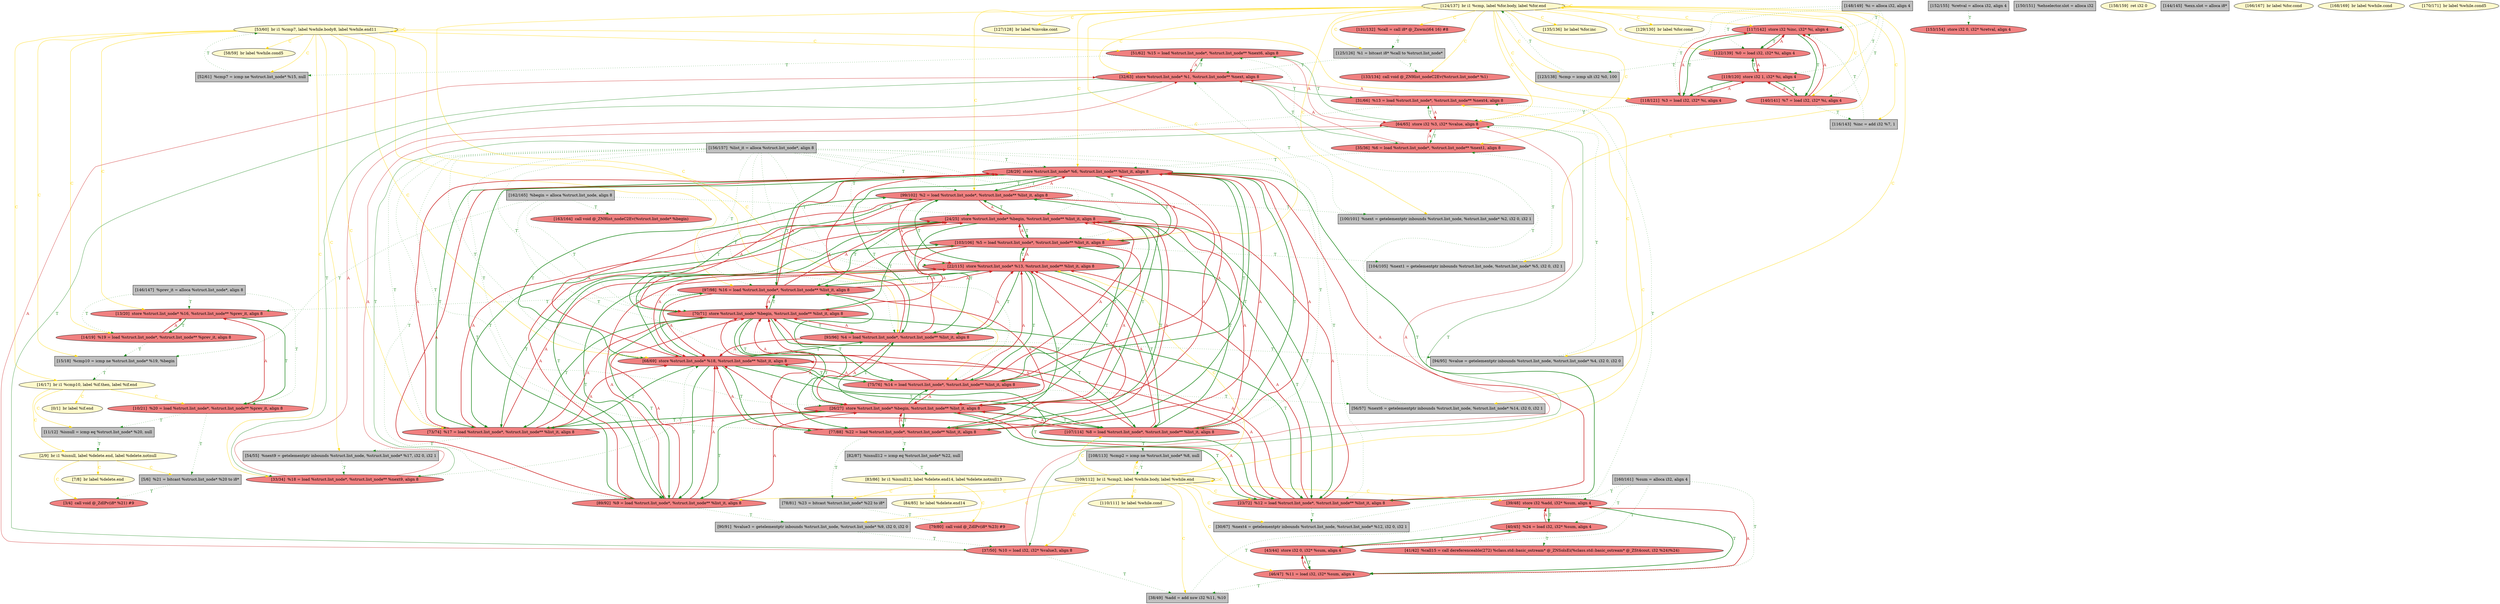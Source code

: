 
digraph G {


node183 [fillcolor=lemonchiffon,label="[53/60]  br i1 %cmp7, label %while.body8, label %while.end11",shape=ellipse,style=filled ]
node180 [fillcolor=lightcoral,label="[51/62]  %15 = load %struct.list_node*, %struct.list_node** %next6, align 8",shape=ellipse,style=filled ]
node132 [fillcolor=lightcoral,label="[32/63]  store %struct.list_node* %1, %struct.list_node** %next, align 8",shape=ellipse,style=filled ]
node160 [fillcolor=lightcoral,label="[119/120]  store i32 1, i32* %i, align 4",shape=ellipse,style=filled ]
node167 [fillcolor=lightcoral,label="[43/44]  store i32 0, i32* %sum, align 4",shape=ellipse,style=filled ]
node127 [fillcolor=grey,label="[156/157]  %list_it = alloca %struct.list_node*, align 8",shape=rectangle,style=filled ]
node104 [fillcolor=grey,label="[15/18]  %cmp10 = icmp ne %struct.list_node* %19, %begin",shape=rectangle,style=filled ]
node166 [fillcolor=lemonchiffon,label="[124/137]  br i1 %cmp, label %for.body, label %for.end",shape=ellipse,style=filled ]
node161 [fillcolor=lightcoral,label="[99/102]  %2 = load %struct.list_node*, %struct.list_node** %list_it, align 8",shape=ellipse,style=filled ]
node125 [fillcolor=grey,label="[152/155]  %retval = alloca i32, align 4",shape=rectangle,style=filled ]
node124 [fillcolor=lemonchiffon,label="[83/86]  br i1 %isnull12, label %delete.end14, label %delete.notnull13",shape=ellipse,style=filled ]
node138 [fillcolor=lightcoral,label="[133/134]  call void @_ZN9list_nodeC2Ev(%struct.list_node* %1)",shape=ellipse,style=filled ]
node119 [fillcolor=lightcoral,label="[33/34]  %18 = load %struct.list_node*, %struct.list_node** %next9, align 8",shape=ellipse,style=filled ]
node177 [fillcolor=lemonchiffon,label="[127/128]  br label %invoke.cont",shape=ellipse,style=filled ]
node118 [fillcolor=grey,label="[125/126]  %1 = bitcast i8* %call to %struct.list_node*",shape=rectangle,style=filled ]
node155 [fillcolor=lightcoral,label="[39/48]  store i32 %add, i32* %sum, align 4",shape=ellipse,style=filled ]
node115 [fillcolor=lightcoral,label="[131/132]  %call = call i8* @_Znwm(i64 16) #8",shape=ellipse,style=filled ]
node126 [fillcolor=lightcoral,label="[40/45]  %24 = load i32, i32* %sum, align 4",shape=ellipse,style=filled ]
node102 [fillcolor=lightcoral,label="[37/50]  %10 = load i32, i32* %value3, align 8",shape=ellipse,style=filled ]
node108 [fillcolor=lightcoral,label="[117/142]  store i32 %inc, i32* %i, align 4",shape=ellipse,style=filled ]
node110 [fillcolor=lightcoral,label="[24/25]  store %struct.list_node* %begin, %struct.list_node** %list_it, align 8",shape=ellipse,style=filled ]
node120 [fillcolor=grey,label="[150/151]  %ehselector.slot = alloca i32",shape=rectangle,style=filled ]
node100 [fillcolor=lightcoral,label="[10/21]  %20 = load %struct.list_node*, %struct.list_node** %prev_it, align 8",shape=ellipse,style=filled ]
node101 [fillcolor=lightcoral,label="[22/115]  store %struct.list_node* %13, %struct.list_node** %list_it, align 8",shape=ellipse,style=filled ]
node117 [fillcolor=grey,label="[90/91]  %value3 = getelementptr inbounds %struct.list_node, %struct.list_node* %9, i32 0, i32 0",shape=rectangle,style=filled ]
node154 [fillcolor=lightcoral,label="[122/139]  %0 = load i32, i32* %i, align 4",shape=ellipse,style=filled ]
node98 [fillcolor=lemonchiffon,label="[0/1]  br label %if.end",shape=ellipse,style=filled ]
node175 [fillcolor=lightcoral,label="[26/27]  store %struct.list_node* %begin, %struct.list_node** %list_it, align 8",shape=ellipse,style=filled ]
node133 [fillcolor=lemonchiffon,label="[158/159]  ret i32 0",shape=ellipse,style=filled ]
node158 [fillcolor=lemonchiffon,label="[58/59]  br label %while.cond5",shape=ellipse,style=filled ]
node99 [fillcolor=lemonchiffon,label="[2/9]  br i1 %isnull, label %delete.end, label %delete.notnull",shape=ellipse,style=filled ]
node111 [fillcolor=lightcoral,label="[140/141]  %7 = load i32, i32* %i, align 4",shape=ellipse,style=filled ]
node131 [fillcolor=lemonchiffon,label="[84/85]  br label %delete.end14",shape=ellipse,style=filled ]
node182 [fillcolor=lightcoral,label="[46/47]  %11 = load i32, i32* %sum, align 4",shape=ellipse,style=filled ]
node149 [fillcolor=lightcoral,label="[3/4]  call void @_ZdlPv(i8* %21) #9",shape=ellipse,style=filled ]
node105 [fillcolor=grey,label="[116/143]  %inc = add i32 %7, 1",shape=rectangle,style=filled ]
node128 [fillcolor=grey,label="[78/81]  %23 = bitcast %struct.list_node* %22 to i8*",shape=rectangle,style=filled ]
node107 [fillcolor=grey,label="[144/145]  %exn.slot = alloca i8*",shape=rectangle,style=filled ]
node130 [fillcolor=lightcoral,label="[79/80]  call void @_ZdlPv(i8* %23) #9",shape=ellipse,style=filled ]
node170 [fillcolor=grey,label="[30/67]  %next4 = getelementptr inbounds %struct.list_node, %struct.list_node* %12, i32 0, i32 1",shape=rectangle,style=filled ]
node123 [fillcolor=grey,label="[82/87]  %isnull12 = icmp eq %struct.list_node* %22, null",shape=rectangle,style=filled ]
node153 [fillcolor=lightcoral,label="[163/164]  call void @_ZN9list_nodeC2Ev(%struct.list_node* %begin)",shape=ellipse,style=filled ]
node121 [fillcolor=grey,label="[94/95]  %value = getelementptr inbounds %struct.list_node, %struct.list_node* %4, i32 0, i32 0",shape=rectangle,style=filled ]
node173 [fillcolor=lightcoral,label="[28/29]  store %struct.list_node* %6, %struct.list_node** %list_it, align 8",shape=ellipse,style=filled ]
node103 [fillcolor=grey,label="[54/55]  %next9 = getelementptr inbounds %struct.list_node, %struct.list_node* %17, i32 0, i32 1",shape=rectangle,style=filled ]
node157 [fillcolor=lemonchiffon,label="[166/167]  br label %for.cond",shape=ellipse,style=filled ]
node168 [fillcolor=lightcoral,label="[41/42]  %call15 = call dereferenceable(272) %class.std::basic_ostream* @_ZNSolsEi(%class.std::basic_ostream* @_ZSt4cout, i32 %24)%24)",shape=ellipse,style=filled ]
node112 [fillcolor=lightcoral,label="[118/121]  %3 = load i32, i32* %i, align 4",shape=ellipse,style=filled ]
node181 [fillcolor=grey,label="[52/61]  %cmp7 = icmp ne %struct.list_node* %15, null",shape=rectangle,style=filled ]
node106 [fillcolor=lightcoral,label="[14/19]  %19 = load %struct.list_node*, %struct.list_node** %prev_it, align 8",shape=ellipse,style=filled ]
node179 [fillcolor=lemonchiffon,label="[7/8]  br label %delete.end",shape=ellipse,style=filled ]
node134 [fillcolor=lightcoral,label="[23/72]  %12 = load %struct.list_node*, %struct.list_node** %list_it, align 8",shape=ellipse,style=filled ]
node113 [fillcolor=grey,label="[56/57]  %next6 = getelementptr inbounds %struct.list_node, %struct.list_node* %14, i32 0, i32 1",shape=rectangle,style=filled ]
node165 [fillcolor=lightcoral,label="[73/74]  %17 = load %struct.list_node*, %struct.list_node** %list_it, align 8",shape=ellipse,style=filled ]
node135 [fillcolor=lightcoral,label="[64/65]  store i32 %3, i32* %value, align 8",shape=ellipse,style=filled ]
node163 [fillcolor=lemonchiffon,label="[168/169]  br label %while.cond",shape=ellipse,style=filled ]
node136 [fillcolor=grey,label="[100/101]  %next = getelementptr inbounds %struct.list_node, %struct.list_node* %2, i32 0, i32 1",shape=rectangle,style=filled ]
node114 [fillcolor=grey,label="[148/149]  %i = alloca i32, align 4",shape=rectangle,style=filled ]
node137 [fillcolor=lightcoral,label="[68/69]  store %struct.list_node* %18, %struct.list_node** %list_it, align 8",shape=ellipse,style=filled ]
node140 [fillcolor=lemonchiffon,label="[16/17]  br i1 %cmp10, label %if.then, label %if.end",shape=ellipse,style=filled ]
node141 [fillcolor=lemonchiffon,label="[135/136]  br label %for.inc",shape=ellipse,style=filled ]
node139 [fillcolor=lightcoral,label="[35/36]  %6 = load %struct.list_node*, %struct.list_node** %next1, align 8",shape=ellipse,style=filled ]
node142 [fillcolor=lightcoral,label="[89/92]  %9 = load %struct.list_node*, %struct.list_node** %list_it, align 8",shape=ellipse,style=filled ]
node162 [fillcolor=lightcoral,label="[77/88]  %22 = load %struct.list_node*, %struct.list_node** %list_it, align 8",shape=ellipse,style=filled ]
node143 [fillcolor=lightcoral,label="[107/114]  %8 = load %struct.list_node*, %struct.list_node** %list_it, align 8",shape=ellipse,style=filled ]
node144 [fillcolor=lightcoral,label="[75/76]  %14 = load %struct.list_node*, %struct.list_node** %list_it, align 8",shape=ellipse,style=filled ]
node145 [fillcolor=lightcoral,label="[93/96]  %4 = load %struct.list_node*, %struct.list_node** %list_it, align 8",shape=ellipse,style=filled ]
node129 [fillcolor=lightcoral,label="[97/98]  %16 = load %struct.list_node*, %struct.list_node** %list_it, align 8",shape=ellipse,style=filled ]
node146 [fillcolor=lemonchiffon,label="[129/130]  br label %for.cond",shape=ellipse,style=filled ]
node147 [fillcolor=lemonchiffon,label="[109/112]  br i1 %cmp2, label %while.body, label %while.end",shape=ellipse,style=filled ]
node148 [fillcolor=grey,label="[160/161]  %sum = alloca i32, align 4",shape=rectangle,style=filled ]
node116 [fillcolor=grey,label="[123/138]  %cmp = icmp ult i32 %0, 100",shape=rectangle,style=filled ]
node172 [fillcolor=lightcoral,label="[31/66]  %13 = load %struct.list_node*, %struct.list_node** %next4, align 8",shape=ellipse,style=filled ]
node150 [fillcolor=grey,label="[162/165]  %begin = alloca %struct.list_node, align 8",shape=rectangle,style=filled ]
node122 [fillcolor=grey,label="[5/6]  %21 = bitcast %struct.list_node* %20 to i8*",shape=rectangle,style=filled ]
node109 [fillcolor=grey,label="[146/147]  %prev_it = alloca %struct.list_node*, align 8",shape=rectangle,style=filled ]
node151 [fillcolor=lightcoral,label="[70/71]  store %struct.list_node* %begin, %struct.list_node** %list_it, align 8",shape=ellipse,style=filled ]
node156 [fillcolor=lightcoral,label="[153/154]  store i32 0, i32* %retval, align 4",shape=ellipse,style=filled ]
node178 [fillcolor=lemonchiffon,label="[170/171]  br label %while.cond5",shape=ellipse,style=filled ]
node152 [fillcolor=lightcoral,label="[103/106]  %5 = load %struct.list_node*, %struct.list_node** %list_it, align 8",shape=ellipse,style=filled ]
node159 [fillcolor=grey,label="[104/105]  %next1 = getelementptr inbounds %struct.list_node, %struct.list_node* %5, i32 0, i32 1",shape=rectangle,style=filled ]
node164 [fillcolor=lemonchiffon,label="[110/111]  br label %while.cond",shape=ellipse,style=filled ]
node176 [fillcolor=lightcoral,label="[13/20]  store %struct.list_node* %16, %struct.list_node** %prev_it, align 8",shape=ellipse,style=filled ]
node174 [fillcolor=grey,label="[11/12]  %isnull = icmp eq %struct.list_node* %20, null",shape=rectangle,style=filled ]
node169 [fillcolor=grey,label="[108/113]  %cmp2 = icmp ne %struct.list_node* %8, null",shape=rectangle,style=filled ]
node171 [fillcolor=grey,label="[38/49]  %add = add nsw i32 %11, %10",shape=rectangle,style=filled ]

node110->node145 [style=solid,color=forestgreen,label="T",penwidth=2.0,fontcolor=forestgreen ]
node139->node135 [style=solid,color=firebrick3,label="A",penwidth=1.0,fontcolor=firebrick3 ]
node135->node139 [style=solid,color=forestgreen,label="T",penwidth=1.0,fontcolor=forestgreen ]
node114->node111 [style=dotted,color=forestgreen,label="T",penwidth=1.0,fontcolor=forestgreen ]
node151->node161 [style=solid,color=forestgreen,label="T",penwidth=2.0,fontcolor=forestgreen ]
node161->node151 [style=solid,color=firebrick3,label="A",penwidth=2.0,fontcolor=firebrick3 ]
node126->node155 [style=solid,color=firebrick3,label="A",penwidth=2.0,fontcolor=firebrick3 ]
node145->node110 [style=solid,color=firebrick3,label="A",penwidth=2.0,fontcolor=firebrick3 ]
node180->node181 [style=dotted,color=forestgreen,label="T",penwidth=1.0,fontcolor=forestgreen ]
node175->node165 [style=solid,color=forestgreen,label="T",penwidth=2.0,fontcolor=forestgreen ]
node165->node175 [style=solid,color=firebrick3,label="A",penwidth=2.0,fontcolor=firebrick3 ]
node140->node174 [color=gold,label="C",fontcolor=gold ]
node137->node161 [style=solid,color=forestgreen,label="T",penwidth=2.0,fontcolor=forestgreen ]
node155->node126 [style=solid,color=forestgreen,label="T",penwidth=2.0,fontcolor=forestgreen ]
node166->node145 [color=gold,label="C",fontcolor=gold ]
node108->node112 [style=solid,color=forestgreen,label="T",penwidth=2.0,fontcolor=forestgreen ]
node172->node101 [style=dotted,color=forestgreen,label="T",penwidth=1.0,fontcolor=forestgreen ]
node108->node154 [style=solid,color=forestgreen,label="T",penwidth=2.0,fontcolor=forestgreen ]
node143->node151 [style=solid,color=firebrick3,label="A",penwidth=2.0,fontcolor=firebrick3 ]
node166->node112 [color=gold,label="C",fontcolor=gold ]
node134->node101 [style=solid,color=firebrick3,label="A",penwidth=2.0,fontcolor=firebrick3 ]
node101->node134 [style=solid,color=forestgreen,label="T",penwidth=2.0,fontcolor=forestgreen ]
node119->node132 [style=solid,color=firebrick3,label="A",penwidth=1.0,fontcolor=firebrick3 ]
node135->node102 [style=solid,color=forestgreen,label="T",penwidth=1.0,fontcolor=forestgreen ]
node102->node135 [style=solid,color=firebrick3,label="A",penwidth=1.0,fontcolor=firebrick3 ]
node142->node101 [style=solid,color=firebrick3,label="A",penwidth=2.0,fontcolor=firebrick3 ]
node144->node175 [style=solid,color=firebrick3,label="A",penwidth=2.0,fontcolor=firebrick3 ]
node162->node175 [style=solid,color=firebrick3,label="A",penwidth=2.0,fontcolor=firebrick3 ]
node137->node144 [style=solid,color=forestgreen,label="T",penwidth=2.0,fontcolor=forestgreen ]
node151->node144 [style=solid,color=forestgreen,label="T",penwidth=2.0,fontcolor=forestgreen ]
node129->node137 [style=solid,color=firebrick3,label="A",penwidth=2.0,fontcolor=firebrick3 ]
node106->node176 [style=solid,color=firebrick3,label="A",penwidth=2.0,fontcolor=firebrick3 ]
node144->node113 [style=dotted,color=forestgreen,label="T",penwidth=1.0,fontcolor=forestgreen ]
node137->node162 [style=solid,color=forestgreen,label="T",penwidth=2.0,fontcolor=forestgreen ]
node145->node151 [style=solid,color=firebrick3,label="A",penwidth=2.0,fontcolor=firebrick3 ]
node116->node166 [style=dotted,color=forestgreen,label="T",penwidth=1.0,fontcolor=forestgreen ]
node166->node116 [color=gold,label="C",fontcolor=gold ]
node110->node161 [style=solid,color=forestgreen,label="T",penwidth=2.0,fontcolor=forestgreen ]
node127->node165 [style=dotted,color=forestgreen,label="T",penwidth=1.0,fontcolor=forestgreen ]
node101->node162 [style=solid,color=forestgreen,label="T",penwidth=2.0,fontcolor=forestgreen ]
node162->node101 [style=solid,color=firebrick3,label="A",penwidth=2.0,fontcolor=firebrick3 ]
node171->node155 [style=dotted,color=forestgreen,label="T",penwidth=1.0,fontcolor=forestgreen ]
node137->node129 [style=solid,color=forestgreen,label="T",penwidth=2.0,fontcolor=forestgreen ]
node161->node136 [style=dotted,color=forestgreen,label="T",penwidth=1.0,fontcolor=forestgreen ]
node152->node159 [style=dotted,color=forestgreen,label="T",penwidth=1.0,fontcolor=forestgreen ]
node103->node119 [style=dotted,color=forestgreen,label="T",penwidth=1.0,fontcolor=forestgreen ]
node125->node156 [style=dotted,color=forestgreen,label="T",penwidth=1.0,fontcolor=forestgreen ]
node181->node183 [style=dotted,color=forestgreen,label="T",penwidth=1.0,fontcolor=forestgreen ]
node169->node147 [style=dotted,color=forestgreen,label="T",penwidth=1.0,fontcolor=forestgreen ]
node143->node110 [style=solid,color=firebrick3,label="A",penwidth=2.0,fontcolor=firebrick3 ]
node166->node161 [color=gold,label="C",fontcolor=gold ]
node147->node169 [color=gold,label="C",fontcolor=gold ]
node182->node155 [style=solid,color=firebrick3,label="A",penwidth=2.0,fontcolor=firebrick3 ]
node155->node182 [style=solid,color=forestgreen,label="T",penwidth=2.0,fontcolor=forestgreen ]
node106->node104 [style=dotted,color=forestgreen,label="T",penwidth=1.0,fontcolor=forestgreen ]
node113->node180 [style=dotted,color=forestgreen,label="T",penwidth=1.0,fontcolor=forestgreen ]
node162->node123 [style=dotted,color=forestgreen,label="T",penwidth=1.0,fontcolor=forestgreen ]
node174->node99 [style=dotted,color=forestgreen,label="T",penwidth=1.0,fontcolor=forestgreen ]
node127->node142 [style=dotted,color=forestgreen,label="T",penwidth=1.0,fontcolor=forestgreen ]
node129->node176 [style=dotted,color=forestgreen,label="T",penwidth=1.0,fontcolor=forestgreen ]
node129->node173 [style=solid,color=firebrick3,label="A",penwidth=2.0,fontcolor=firebrick3 ]
node134->node170 [style=dotted,color=forestgreen,label="T",penwidth=1.0,fontcolor=forestgreen ]
node111->node160 [style=solid,color=firebrick3,label="A",penwidth=2.0,fontcolor=firebrick3 ]
node147->node117 [color=gold,label="C",fontcolor=gold ]
node100->node174 [style=dotted,color=forestgreen,label="T",penwidth=1.0,fontcolor=forestgreen ]
node175->node134 [style=solid,color=forestgreen,label="T",penwidth=2.0,fontcolor=forestgreen ]
node145->node175 [style=solid,color=firebrick3,label="A",penwidth=2.0,fontcolor=firebrick3 ]
node117->node102 [style=dotted,color=forestgreen,label="T",penwidth=1.0,fontcolor=forestgreen ]
node112->node160 [style=solid,color=firebrick3,label="A",penwidth=2.0,fontcolor=firebrick3 ]
node160->node112 [style=solid,color=forestgreen,label="T",penwidth=2.0,fontcolor=forestgreen ]
node121->node135 [style=dotted,color=forestgreen,label="T",penwidth=1.0,fontcolor=forestgreen ]
node123->node124 [style=dotted,color=forestgreen,label="T",penwidth=1.0,fontcolor=forestgreen ]
node127->node162 [style=dotted,color=forestgreen,label="T",penwidth=1.0,fontcolor=forestgreen ]
node129->node175 [style=solid,color=firebrick3,label="A",penwidth=2.0,fontcolor=firebrick3 ]
node148->node126 [style=dotted,color=forestgreen,label="T",penwidth=1.0,fontcolor=forestgreen ]
node161->node101 [style=solid,color=firebrick3,label="A",penwidth=2.0,fontcolor=firebrick3 ]
node162->node137 [style=solid,color=firebrick3,label="A",penwidth=2.0,fontcolor=firebrick3 ]
node166->node159 [color=gold,label="C",fontcolor=gold ]
node129->node151 [style=solid,color=firebrick3,label="A",penwidth=2.0,fontcolor=firebrick3 ]
node166->node115 [color=gold,label="C",fontcolor=gold ]
node173->node143 [style=solid,color=forestgreen,label="T",penwidth=2.0,fontcolor=forestgreen ]
node154->node160 [style=solid,color=firebrick3,label="A",penwidth=2.0,fontcolor=firebrick3 ]
node135->node172 [style=solid,color=forestgreen,label="T",penwidth=1.0,fontcolor=forestgreen ]
node110->node162 [style=solid,color=forestgreen,label="T",penwidth=2.0,fontcolor=forestgreen ]
node173->node129 [style=solid,color=forestgreen,label="T",penwidth=2.0,fontcolor=forestgreen ]
node165->node173 [style=solid,color=firebrick3,label="A",penwidth=2.0,fontcolor=firebrick3 ]
node127->node110 [style=dotted,color=forestgreen,label="T",penwidth=1.0,fontcolor=forestgreen ]
node148->node167 [style=dotted,color=forestgreen,label="T",penwidth=1.0,fontcolor=forestgreen ]
node127->node161 [style=dotted,color=forestgreen,label="T",penwidth=1.0,fontcolor=forestgreen ]
node139->node173 [style=dotted,color=forestgreen,label="T",penwidth=1.0,fontcolor=forestgreen ]
node173->node162 [style=solid,color=forestgreen,label="T",penwidth=2.0,fontcolor=forestgreen ]
node139->node132 [style=solid,color=firebrick3,label="A",penwidth=1.0,fontcolor=firebrick3 ]
node172->node135 [style=solid,color=firebrick3,label="A",penwidth=1.0,fontcolor=firebrick3 ]
node173->node144 [style=solid,color=forestgreen,label="T",penwidth=2.0,fontcolor=forestgreen ]
node137->node143 [style=solid,color=forestgreen,label="T",penwidth=2.0,fontcolor=forestgreen ]
node180->node135 [style=solid,color=firebrick3,label="A",penwidth=1.0,fontcolor=firebrick3 ]
node143->node101 [style=solid,color=firebrick3,label="A",penwidth=2.0,fontcolor=firebrick3 ]
node175->node143 [style=solid,color=forestgreen,label="T",penwidth=2.0,fontcolor=forestgreen ]
node135->node119 [style=solid,color=forestgreen,label="T",penwidth=1.0,fontcolor=forestgreen ]
node143->node173 [style=solid,color=firebrick3,label="A",penwidth=2.0,fontcolor=firebrick3 ]
node145->node173 [style=solid,color=firebrick3,label="A",penwidth=2.0,fontcolor=firebrick3 ]
node110->node134 [style=solid,color=forestgreen,label="T",penwidth=2.0,fontcolor=forestgreen ]
node151->node152 [style=solid,color=forestgreen,label="T",penwidth=2.0,fontcolor=forestgreen ]
node152->node101 [style=solid,color=firebrick3,label="A",penwidth=2.0,fontcolor=firebrick3 ]
node135->node180 [style=solid,color=forestgreen,label="T",penwidth=1.0,fontcolor=forestgreen ]
node180->node132 [style=solid,color=firebrick3,label="A",penwidth=1.0,fontcolor=firebrick3 ]
node101->node152 [style=solid,color=forestgreen,label="T",penwidth=2.0,fontcolor=forestgreen ]
node147->node147 [color=gold,label="C",fontcolor=gold ]
node108->node111 [style=solid,color=forestgreen,label="T",penwidth=2.0,fontcolor=forestgreen ]
node173->node161 [style=solid,color=forestgreen,label="T",penwidth=2.0,fontcolor=forestgreen ]
node142->node117 [style=dotted,color=forestgreen,label="T",penwidth=1.0,fontcolor=forestgreen ]
node166->node138 [color=gold,label="C",fontcolor=gold ]
node152->node151 [style=solid,color=firebrick3,label="A",penwidth=2.0,fontcolor=firebrick3 ]
node147->node134 [color=gold,label="C",fontcolor=gold ]
node166->node141 [color=gold,label="C",fontcolor=gold ]
node152->node137 [style=solid,color=firebrick3,label="A",penwidth=2.0,fontcolor=firebrick3 ]
node143->node169 [style=dotted,color=forestgreen,label="T",penwidth=1.0,fontcolor=forestgreen ]
node183->node106 [color=gold,label="C",fontcolor=gold ]
node167->node182 [style=solid,color=forestgreen,label="T",penwidth=2.0,fontcolor=forestgreen ]
node142->node137 [style=solid,color=firebrick3,label="A",penwidth=2.0,fontcolor=firebrick3 ]
node127->node151 [style=dotted,color=forestgreen,label="T",penwidth=1.0,fontcolor=forestgreen ]
node160->node154 [style=solid,color=forestgreen,label="T",penwidth=2.0,fontcolor=forestgreen ]
node144->node137 [style=solid,color=firebrick3,label="A",penwidth=2.0,fontcolor=firebrick3 ]
node166->node136 [color=gold,label="C",fontcolor=gold ]
node167->node126 [style=solid,color=forestgreen,label="T",penwidth=2.0,fontcolor=forestgreen ]
node166->node135 [color=gold,label="C",fontcolor=gold ]
node132->node172 [style=solid,color=forestgreen,label="T",penwidth=1.0,fontcolor=forestgreen ]
node102->node171 [style=dotted,color=forestgreen,label="T",penwidth=1.0,fontcolor=forestgreen ]
node134->node151 [style=solid,color=firebrick3,label="A",penwidth=2.0,fontcolor=firebrick3 ]
node165->node137 [style=solid,color=firebrick3,label="A",penwidth=2.0,fontcolor=firebrick3 ]
node142->node151 [style=solid,color=firebrick3,label="A",penwidth=2.0,fontcolor=firebrick3 ]
node132->node119 [style=solid,color=forestgreen,label="T",penwidth=1.0,fontcolor=forestgreen ]
node166->node111 [color=gold,label="C",fontcolor=gold ]
node115->node118 [style=dotted,color=forestgreen,label="T",penwidth=1.0,fontcolor=forestgreen ]
node148->node182 [style=dotted,color=forestgreen,label="T",penwidth=1.0,fontcolor=forestgreen ]
node144->node151 [style=solid,color=firebrick3,label="A",penwidth=2.0,fontcolor=firebrick3 ]
node162->node173 [style=solid,color=firebrick3,label="A",penwidth=2.0,fontcolor=firebrick3 ]
node151->node134 [style=solid,color=forestgreen,label="T",penwidth=2.0,fontcolor=forestgreen ]
node151->node129 [style=solid,color=forestgreen,label="T",penwidth=2.0,fontcolor=forestgreen ]
node143->node137 [style=solid,color=firebrick3,label="A",penwidth=2.0,fontcolor=firebrick3 ]
node166->node146 [color=gold,label="C",fontcolor=gold ]
node112->node108 [style=solid,color=firebrick3,label="A",penwidth=2.0,fontcolor=firebrick3 ]
node119->node135 [style=solid,color=firebrick3,label="A",penwidth=1.0,fontcolor=firebrick3 ]
node137->node142 [style=solid,color=forestgreen,label="T",penwidth=2.0,fontcolor=forestgreen ]
node100->node122 [style=dotted,color=forestgreen,label="T",penwidth=1.0,fontcolor=forestgreen ]
node166->node177 [color=gold,label="C",fontcolor=gold ]
node166->node166 [color=gold,label="C",fontcolor=gold ]
node161->node175 [style=solid,color=firebrick3,label="A",penwidth=2.0,fontcolor=firebrick3 ]
node183->node183 [color=gold,label="C",fontcolor=gold ]
node166->node132 [color=gold,label="C",fontcolor=gold ]
node144->node173 [style=solid,color=firebrick3,label="A",penwidth=2.0,fontcolor=firebrick3 ]
node99->node149 [color=gold,label="C",fontcolor=gold ]
node166->node121 [color=gold,label="C",fontcolor=gold ]
node162->node151 [style=solid,color=firebrick3,label="A",penwidth=2.0,fontcolor=firebrick3 ]
node112->node135 [style=dotted,color=forestgreen,label="T",penwidth=1.0,fontcolor=forestgreen ]
node134->node175 [style=solid,color=firebrick3,label="A",penwidth=2.0,fontcolor=firebrick3 ]
node175->node142 [style=solid,color=forestgreen,label="T",penwidth=2.0,fontcolor=forestgreen ]
node140->node99 [color=gold,label="C",fontcolor=gold ]
node151->node142 [style=solid,color=forestgreen,label="T",penwidth=2.0,fontcolor=forestgreen ]
node111->node108 [style=solid,color=firebrick3,label="A",penwidth=2.0,fontcolor=firebrick3 ]
node175->node129 [style=solid,color=forestgreen,label="T",penwidth=2.0,fontcolor=forestgreen ]
node165->node101 [style=solid,color=firebrick3,label="A",penwidth=2.0,fontcolor=firebrick3 ]
node99->node179 [color=gold,label="C",fontcolor=gold ]
node147->node172 [color=gold,label="C",fontcolor=gold ]
node183->node140 [color=gold,label="C",fontcolor=gold ]
node140->node98 [color=gold,label="C",fontcolor=gold ]
node140->node100 [color=gold,label="C",fontcolor=gold ]
node151->node162 [style=solid,color=forestgreen,label="T",penwidth=2.0,fontcolor=forestgreen ]
node166->node108 [color=gold,label="C",fontcolor=gold ]
node183->node180 [color=gold,label="C",fontcolor=gold ]
node124->node131 [color=gold,label="C",fontcolor=gold ]
node99->node122 [color=gold,label="C",fontcolor=gold ]
node183->node158 [color=gold,label="C",fontcolor=gold ]
node147->node164 [color=gold,label="C",fontcolor=gold ]
node161->node173 [style=solid,color=firebrick3,label="A",penwidth=2.0,fontcolor=firebrick3 ]
node127->node134 [style=dotted,color=forestgreen,label="T",penwidth=1.0,fontcolor=forestgreen ]
node165->node110 [style=solid,color=firebrick3,label="A",penwidth=2.0,fontcolor=firebrick3 ]
node109->node106 [style=dotted,color=forestgreen,label="T",penwidth=1.0,fontcolor=forestgreen ]
node173->node165 [style=solid,color=forestgreen,label="T",penwidth=2.0,fontcolor=forestgreen ]
node145->node101 [style=solid,color=firebrick3,label="A",penwidth=2.0,fontcolor=firebrick3 ]
node142->node173 [style=solid,color=firebrick3,label="A",penwidth=2.0,fontcolor=firebrick3 ]
node102->node132 [style=solid,color=firebrick3,label="A",penwidth=1.0,fontcolor=firebrick3 ]
node154->node116 [style=dotted,color=forestgreen,label="T",penwidth=1.0,fontcolor=forestgreen ]
node147->node171 [color=gold,label="C",fontcolor=gold ]
node166->node154 [color=gold,label="C",fontcolor=gold ]
node132->node102 [style=solid,color=forestgreen,label="T",penwidth=1.0,fontcolor=forestgreen ]
node110->node152 [style=solid,color=forestgreen,label="T",penwidth=2.0,fontcolor=forestgreen ]
node162->node128 [style=dotted,color=forestgreen,label="T",penwidth=1.0,fontcolor=forestgreen ]
node183->node137 [color=gold,label="C",fontcolor=gold ]
node162->node110 [style=solid,color=firebrick3,label="A",penwidth=2.0,fontcolor=firebrick3 ]
node147->node142 [color=gold,label="C",fontcolor=gold ]
node127->node152 [style=dotted,color=forestgreen,label="T",penwidth=1.0,fontcolor=forestgreen ]
node137->node134 [style=solid,color=forestgreen,label="T",penwidth=2.0,fontcolor=forestgreen ]
node124->node130 [color=gold,label="C",fontcolor=gold ]
node183->node119 [color=gold,label="C",fontcolor=gold ]
node151->node143 [style=solid,color=forestgreen,label="T",penwidth=2.0,fontcolor=forestgreen ]
node110->node165 [style=solid,color=forestgreen,label="T",penwidth=2.0,fontcolor=forestgreen ]
node176->node106 [style=solid,color=forestgreen,label="T",penwidth=2.0,fontcolor=forestgreen ]
node183->node165 [color=gold,label="C",fontcolor=gold ]
node173->node142 [style=solid,color=forestgreen,label="T",penwidth=2.0,fontcolor=forestgreen ]
node183->node176 [color=gold,label="C",fontcolor=gold ]
node166->node105 [color=gold,label="C",fontcolor=gold ]
node100->node176 [style=solid,color=firebrick3,label="A",penwidth=2.0,fontcolor=firebrick3 ]
node147->node155 [color=gold,label="C",fontcolor=gold ]
node101->node142 [style=solid,color=forestgreen,label="T",penwidth=2.0,fontcolor=forestgreen ]
node147->node170 [color=gold,label="C",fontcolor=gold ]
node183->node103 [color=gold,label="C",fontcolor=gold ]
node183->node129 [color=gold,label="C",fontcolor=gold ]
node101->node144 [style=solid,color=forestgreen,label="T",penwidth=2.0,fontcolor=forestgreen ]
node166->node118 [color=gold,label="C",fontcolor=gold ]
node114->node160 [style=dotted,color=forestgreen,label="T",penwidth=1.0,fontcolor=forestgreen ]
node101->node143 [style=solid,color=forestgreen,label="T",penwidth=2.0,fontcolor=forestgreen ]
node122->node149 [style=dotted,color=forestgreen,label="T",penwidth=1.0,fontcolor=forestgreen ]
node127->node129 [style=dotted,color=forestgreen,label="T",penwidth=1.0,fontcolor=forestgreen ]
node182->node167 [style=solid,color=firebrick3,label="A",penwidth=2.0,fontcolor=firebrick3 ]
node173->node134 [style=solid,color=forestgreen,label="T",penwidth=2.0,fontcolor=forestgreen ]
node161->node110 [style=solid,color=firebrick3,label="A",penwidth=2.0,fontcolor=firebrick3 ]
node114->node112 [style=dotted,color=forestgreen,label="T",penwidth=1.0,fontcolor=forestgreen ]
node170->node172 [style=dotted,color=forestgreen,label="T",penwidth=1.0,fontcolor=forestgreen ]
node134->node173 [style=solid,color=firebrick3,label="A",penwidth=2.0,fontcolor=firebrick3 ]
node126->node168 [style=dotted,color=forestgreen,label="T",penwidth=1.0,fontcolor=forestgreen ]
node128->node130 [style=dotted,color=forestgreen,label="T",penwidth=1.0,fontcolor=forestgreen ]
node129->node110 [style=solid,color=firebrick3,label="A",penwidth=2.0,fontcolor=firebrick3 ]
node183->node181 [color=gold,label="C",fontcolor=gold ]
node118->node138 [style=dotted,color=forestgreen,label="T",penwidth=1.0,fontcolor=forestgreen ]
node183->node144 [color=gold,label="C",fontcolor=gold ]
node175->node144 [style=solid,color=forestgreen,label="T",penwidth=2.0,fontcolor=forestgreen ]
node166->node152 [color=gold,label="C",fontcolor=gold ]
node109->node100 [style=dotted,color=forestgreen,label="T",penwidth=1.0,fontcolor=forestgreen ]
node152->node175 [style=solid,color=firebrick3,label="A",penwidth=2.0,fontcolor=firebrick3 ]
node175->node145 [style=solid,color=forestgreen,label="T",penwidth=2.0,fontcolor=forestgreen ]
node134->node110 [style=solid,color=firebrick3,label="A",penwidth=2.0,fontcolor=firebrick3 ]
node150->node175 [style=dotted,color=forestgreen,label="T",penwidth=1.0,fontcolor=forestgreen ]
node126->node167 [style=solid,color=firebrick3,label="A",penwidth=2.0,fontcolor=firebrick3 ]
node145->node121 [style=dotted,color=forestgreen,label="T",penwidth=1.0,fontcolor=forestgreen ]
node137->node165 [style=solid,color=forestgreen,label="T",penwidth=2.0,fontcolor=forestgreen ]
node176->node100 [style=solid,color=forestgreen,label="T",penwidth=2.0,fontcolor=forestgreen ]
node127->node144 [style=dotted,color=forestgreen,label="T",penwidth=1.0,fontcolor=forestgreen ]
node101->node161 [style=solid,color=forestgreen,label="T",penwidth=2.0,fontcolor=forestgreen ]
node127->node175 [style=dotted,color=forestgreen,label="T",penwidth=1.0,fontcolor=forestgreen ]
node129->node101 [style=solid,color=firebrick3,label="A",penwidth=2.0,fontcolor=firebrick3 ]
node175->node162 [style=solid,color=forestgreen,label="T",penwidth=2.0,fontcolor=forestgreen ]
node101->node129 [style=solid,color=forestgreen,label="T",penwidth=2.0,fontcolor=forestgreen ]
node172->node132 [style=solid,color=firebrick3,label="A",penwidth=1.0,fontcolor=firebrick3 ]
node152->node110 [style=solid,color=firebrick3,label="A",penwidth=2.0,fontcolor=firebrick3 ]
node110->node143 [style=solid,color=forestgreen,label="T",penwidth=2.0,fontcolor=forestgreen ]
node144->node101 [style=solid,color=firebrick3,label="A",penwidth=2.0,fontcolor=firebrick3 ]
node124->node128 [color=gold,label="C",fontcolor=gold ]
node127->node137 [style=dotted,color=forestgreen,label="T",penwidth=1.0,fontcolor=forestgreen ]
node137->node145 [style=solid,color=forestgreen,label="T",penwidth=2.0,fontcolor=forestgreen ]
node127->node145 [style=dotted,color=forestgreen,label="T",penwidth=1.0,fontcolor=forestgreen ]
node132->node139 [style=solid,color=forestgreen,label="T",penwidth=1.0,fontcolor=forestgreen ]
node105->node108 [style=dotted,color=forestgreen,label="T",penwidth=1.0,fontcolor=forestgreen ]
node173->node152 [style=solid,color=forestgreen,label="T",penwidth=2.0,fontcolor=forestgreen ]
node152->node173 [style=solid,color=firebrick3,label="A",penwidth=2.0,fontcolor=firebrick3 ]
node142->node175 [style=solid,color=firebrick3,label="A",penwidth=2.0,fontcolor=firebrick3 ]
node154->node108 [style=solid,color=firebrick3,label="A",penwidth=2.0,fontcolor=firebrick3 ]
node165->node151 [style=solid,color=firebrick3,label="A",penwidth=2.0,fontcolor=firebrick3 ]
node134->node137 [style=solid,color=firebrick3,label="A",penwidth=2.0,fontcolor=firebrick3 ]
node151->node165 [style=solid,color=forestgreen,label="T",penwidth=2.0,fontcolor=forestgreen ]
node150->node151 [style=dotted,color=forestgreen,label="T",penwidth=1.0,fontcolor=forestgreen ]
node148->node155 [style=dotted,color=forestgreen,label="T",penwidth=1.0,fontcolor=forestgreen ]
node104->node140 [style=dotted,color=forestgreen,label="T",penwidth=1.0,fontcolor=forestgreen ]
node173->node145 [style=solid,color=forestgreen,label="T",penwidth=2.0,fontcolor=forestgreen ]
node110->node144 [style=solid,color=forestgreen,label="T",penwidth=2.0,fontcolor=forestgreen ]
node151->node145 [style=solid,color=forestgreen,label="T",penwidth=2.0,fontcolor=forestgreen ]
node101->node145 [style=solid,color=forestgreen,label="T",penwidth=2.0,fontcolor=forestgreen ]
node144->node110 [style=solid,color=firebrick3,label="A",penwidth=2.0,fontcolor=firebrick3 ]
node101->node165 [style=solid,color=forestgreen,label="T",penwidth=2.0,fontcolor=forestgreen ]
node143->node175 [style=solid,color=firebrick3,label="A",penwidth=2.0,fontcolor=firebrick3 ]
node175->node152 [style=solid,color=forestgreen,label="T",penwidth=2.0,fontcolor=forestgreen ]
node127->node143 [style=dotted,color=forestgreen,label="T",penwidth=1.0,fontcolor=forestgreen ]
node136->node132 [style=dotted,color=forestgreen,label="T",penwidth=1.0,fontcolor=forestgreen ]
node127->node101 [style=dotted,color=forestgreen,label="T",penwidth=1.0,fontcolor=forestgreen ]
node175->node161 [style=solid,color=forestgreen,label="T",penwidth=2.0,fontcolor=forestgreen ]
node110->node129 [style=solid,color=forestgreen,label="T",penwidth=2.0,fontcolor=forestgreen ]
node114->node154 [style=dotted,color=forestgreen,label="T",penwidth=1.0,fontcolor=forestgreen ]
node182->node171 [style=dotted,color=forestgreen,label="T",penwidth=1.0,fontcolor=forestgreen ]
node119->node137 [style=dotted,color=forestgreen,label="T",penwidth=1.0,fontcolor=forestgreen ]
node114->node108 [style=dotted,color=forestgreen,label="T",penwidth=1.0,fontcolor=forestgreen ]
node109->node176 [style=dotted,color=forestgreen,label="T",penwidth=1.0,fontcolor=forestgreen ]
node183->node104 [color=gold,label="C",fontcolor=gold ]
node166->node139 [color=gold,label="C",fontcolor=gold ]
node145->node137 [style=solid,color=firebrick3,label="A",penwidth=2.0,fontcolor=firebrick3 ]
node110->node142 [style=solid,color=forestgreen,label="T",penwidth=2.0,fontcolor=forestgreen ]
node147->node143 [color=gold,label="C",fontcolor=gold ]
node161->node137 [style=solid,color=firebrick3,label="A",penwidth=2.0,fontcolor=firebrick3 ]
node160->node111 [style=solid,color=forestgreen,label="T",penwidth=2.0,fontcolor=forestgreen ]
node150->node104 [style=dotted,color=forestgreen,label="T",penwidth=1.0,fontcolor=forestgreen ]
node142->node110 [style=solid,color=firebrick3,label="A",penwidth=2.0,fontcolor=firebrick3 ]
node183->node113 [color=gold,label="C",fontcolor=gold ]
node147->node102 [color=gold,label="C",fontcolor=gold ]
node127->node173 [style=dotted,color=forestgreen,label="T",penwidth=1.0,fontcolor=forestgreen ]
node111->node105 [style=dotted,color=forestgreen,label="T",penwidth=1.0,fontcolor=forestgreen ]
node132->node180 [style=solid,color=forestgreen,label="T",penwidth=1.0,fontcolor=forestgreen ]
node150->node153 [style=dotted,color=forestgreen,label="T",penwidth=1.0,fontcolor=forestgreen ]
node137->node152 [style=solid,color=forestgreen,label="T",penwidth=2.0,fontcolor=forestgreen ]
node118->node132 [style=dotted,color=forestgreen,label="T",penwidth=1.0,fontcolor=forestgreen ]
node165->node103 [style=dotted,color=forestgreen,label="T",penwidth=1.0,fontcolor=forestgreen ]
node159->node139 [style=dotted,color=forestgreen,label="T",penwidth=1.0,fontcolor=forestgreen ]
node147->node182 [color=gold,label="C",fontcolor=gold ]
node150->node110 [style=dotted,color=forestgreen,label="T",penwidth=1.0,fontcolor=forestgreen ]
node166->node173 [color=gold,label="C",fontcolor=gold ]
node147->node101 [color=gold,label="C",fontcolor=gold ]


}

